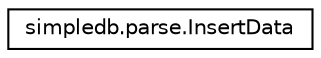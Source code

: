 digraph "Graphical Class Hierarchy"
{
  edge [fontname="Helvetica",fontsize="10",labelfontname="Helvetica",labelfontsize="10"];
  node [fontname="Helvetica",fontsize="10",shape=record];
  rankdir="LR";
  Node0 [label="simpledb.parse.InsertData",height=0.2,width=0.4,color="black", fillcolor="white", style="filled",URL="$classsimpledb_1_1parse_1_1InsertData.html"];
}

